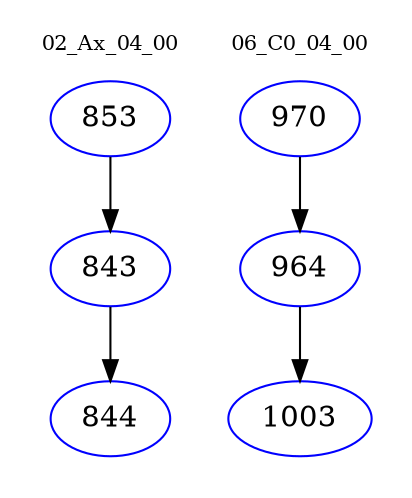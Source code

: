 digraph{
subgraph cluster_0 {
color = white
label = "02_Ax_04_00";
fontsize=10;
T0_853 [label="853", color="blue"]
T0_853 -> T0_843 [color="black"]
T0_843 [label="843", color="blue"]
T0_843 -> T0_844 [color="black"]
T0_844 [label="844", color="blue"]
}
subgraph cluster_1 {
color = white
label = "06_C0_04_00";
fontsize=10;
T1_970 [label="970", color="blue"]
T1_970 -> T1_964 [color="black"]
T1_964 [label="964", color="blue"]
T1_964 -> T1_1003 [color="black"]
T1_1003 [label="1003", color="blue"]
}
}
